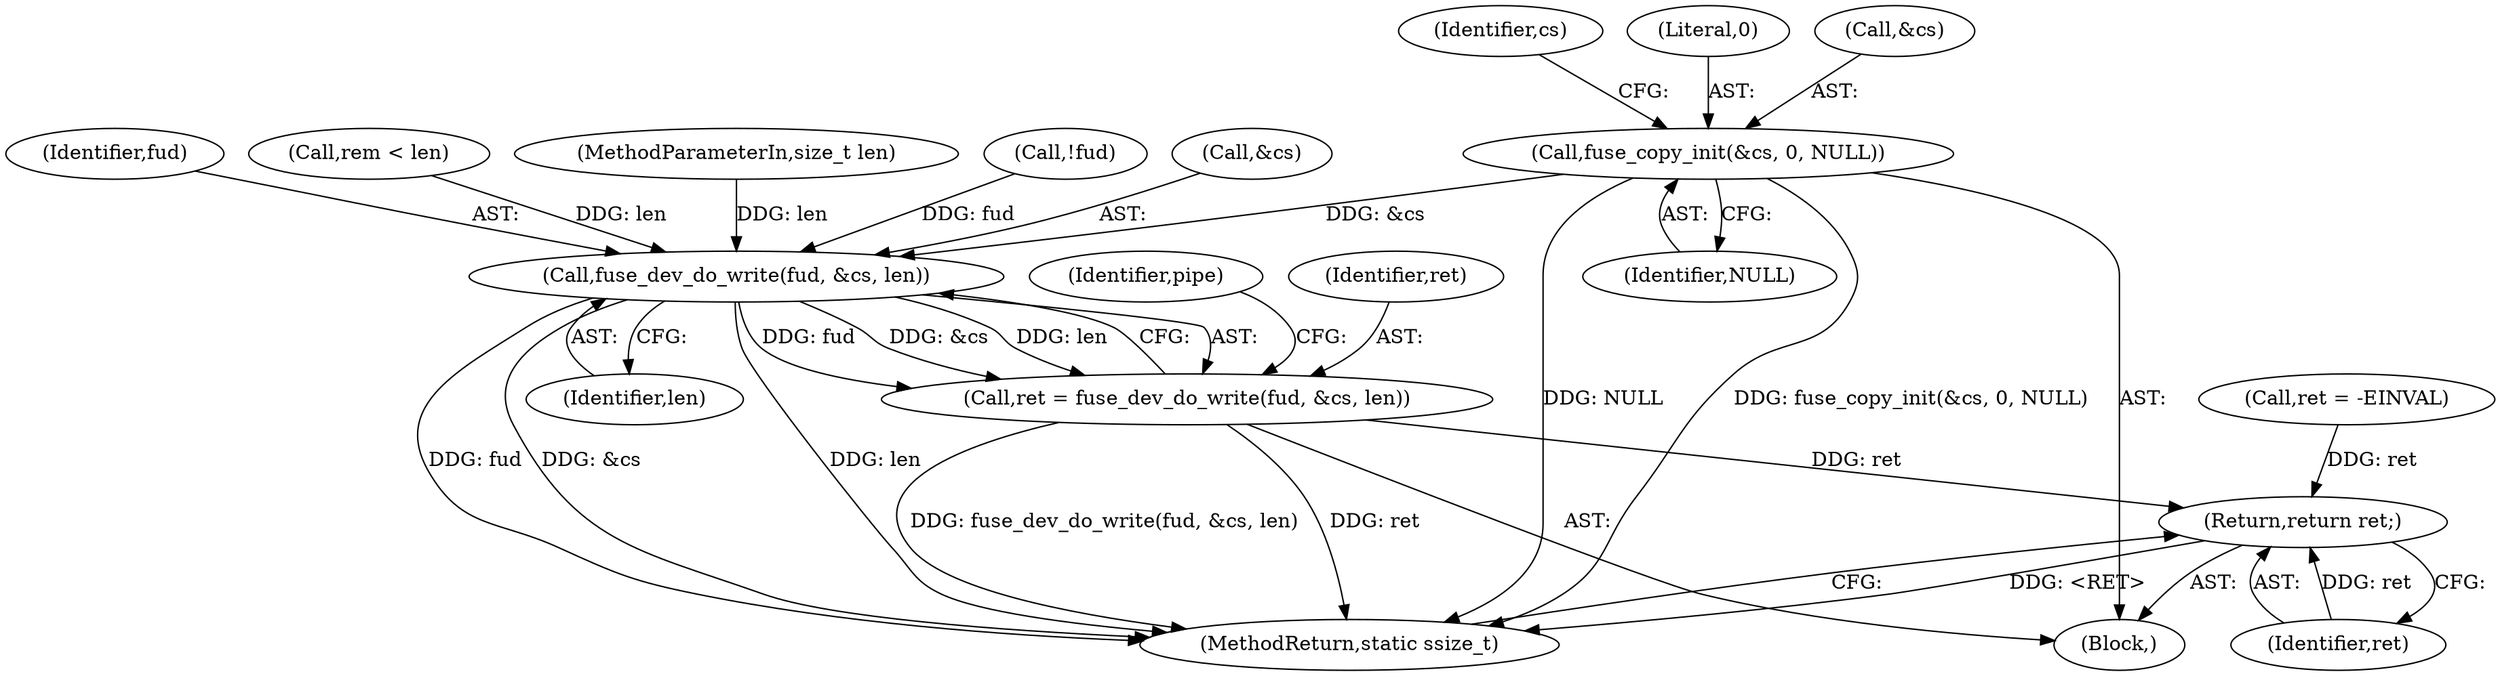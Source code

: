 digraph "0_linux_6b3a707736301c2128ca85ce85fb13f60b5e350a@API" {
"1000310" [label="(Call,fuse_copy_init(&cs, 0, NULL))"];
"1000341" [label="(Call,fuse_dev_do_write(fud, &cs, len))"];
"1000339" [label="(Call,ret = fuse_dev_do_write(fud, &cs, len))"];
"1000368" [label="(Return,return ret;)"];
"1000368" [label="(Return,return ret;)"];
"1000343" [label="(Call,&cs)"];
"1000345" [label="(Identifier,len)"];
"1000342" [label="(Identifier,fud)"];
"1000314" [label="(Identifier,NULL)"];
"1000340" [label="(Identifier,ret)"];
"1000189" [label="(Call,rem < len)"];
"1000104" [label="(MethodParameterIn,size_t len)"];
"1000317" [label="(Identifier,cs)"];
"1000370" [label="(MethodReturn,static ssize_t)"];
"1000119" [label="(Call,!fud)"];
"1000184" [label="(Call,ret = -EINVAL)"];
"1000106" [label="(Block,)"];
"1000347" [label="(Identifier,pipe)"];
"1000313" [label="(Literal,0)"];
"1000339" [label="(Call,ret = fuse_dev_do_write(fud, &cs, len))"];
"1000369" [label="(Identifier,ret)"];
"1000311" [label="(Call,&cs)"];
"1000310" [label="(Call,fuse_copy_init(&cs, 0, NULL))"];
"1000341" [label="(Call,fuse_dev_do_write(fud, &cs, len))"];
"1000310" -> "1000106"  [label="AST: "];
"1000310" -> "1000314"  [label="CFG: "];
"1000311" -> "1000310"  [label="AST: "];
"1000313" -> "1000310"  [label="AST: "];
"1000314" -> "1000310"  [label="AST: "];
"1000317" -> "1000310"  [label="CFG: "];
"1000310" -> "1000370"  [label="DDG: fuse_copy_init(&cs, 0, NULL)"];
"1000310" -> "1000370"  [label="DDG: NULL"];
"1000310" -> "1000341"  [label="DDG: &cs"];
"1000341" -> "1000339"  [label="AST: "];
"1000341" -> "1000345"  [label="CFG: "];
"1000342" -> "1000341"  [label="AST: "];
"1000343" -> "1000341"  [label="AST: "];
"1000345" -> "1000341"  [label="AST: "];
"1000339" -> "1000341"  [label="CFG: "];
"1000341" -> "1000370"  [label="DDG: &cs"];
"1000341" -> "1000370"  [label="DDG: fud"];
"1000341" -> "1000370"  [label="DDG: len"];
"1000341" -> "1000339"  [label="DDG: fud"];
"1000341" -> "1000339"  [label="DDG: &cs"];
"1000341" -> "1000339"  [label="DDG: len"];
"1000119" -> "1000341"  [label="DDG: fud"];
"1000104" -> "1000341"  [label="DDG: len"];
"1000189" -> "1000341"  [label="DDG: len"];
"1000339" -> "1000106"  [label="AST: "];
"1000340" -> "1000339"  [label="AST: "];
"1000347" -> "1000339"  [label="CFG: "];
"1000339" -> "1000370"  [label="DDG: ret"];
"1000339" -> "1000370"  [label="DDG: fuse_dev_do_write(fud, &cs, len)"];
"1000339" -> "1000368"  [label="DDG: ret"];
"1000368" -> "1000106"  [label="AST: "];
"1000368" -> "1000369"  [label="CFG: "];
"1000369" -> "1000368"  [label="AST: "];
"1000370" -> "1000368"  [label="CFG: "];
"1000368" -> "1000370"  [label="DDG: <RET>"];
"1000369" -> "1000368"  [label="DDG: ret"];
"1000184" -> "1000368"  [label="DDG: ret"];
}
